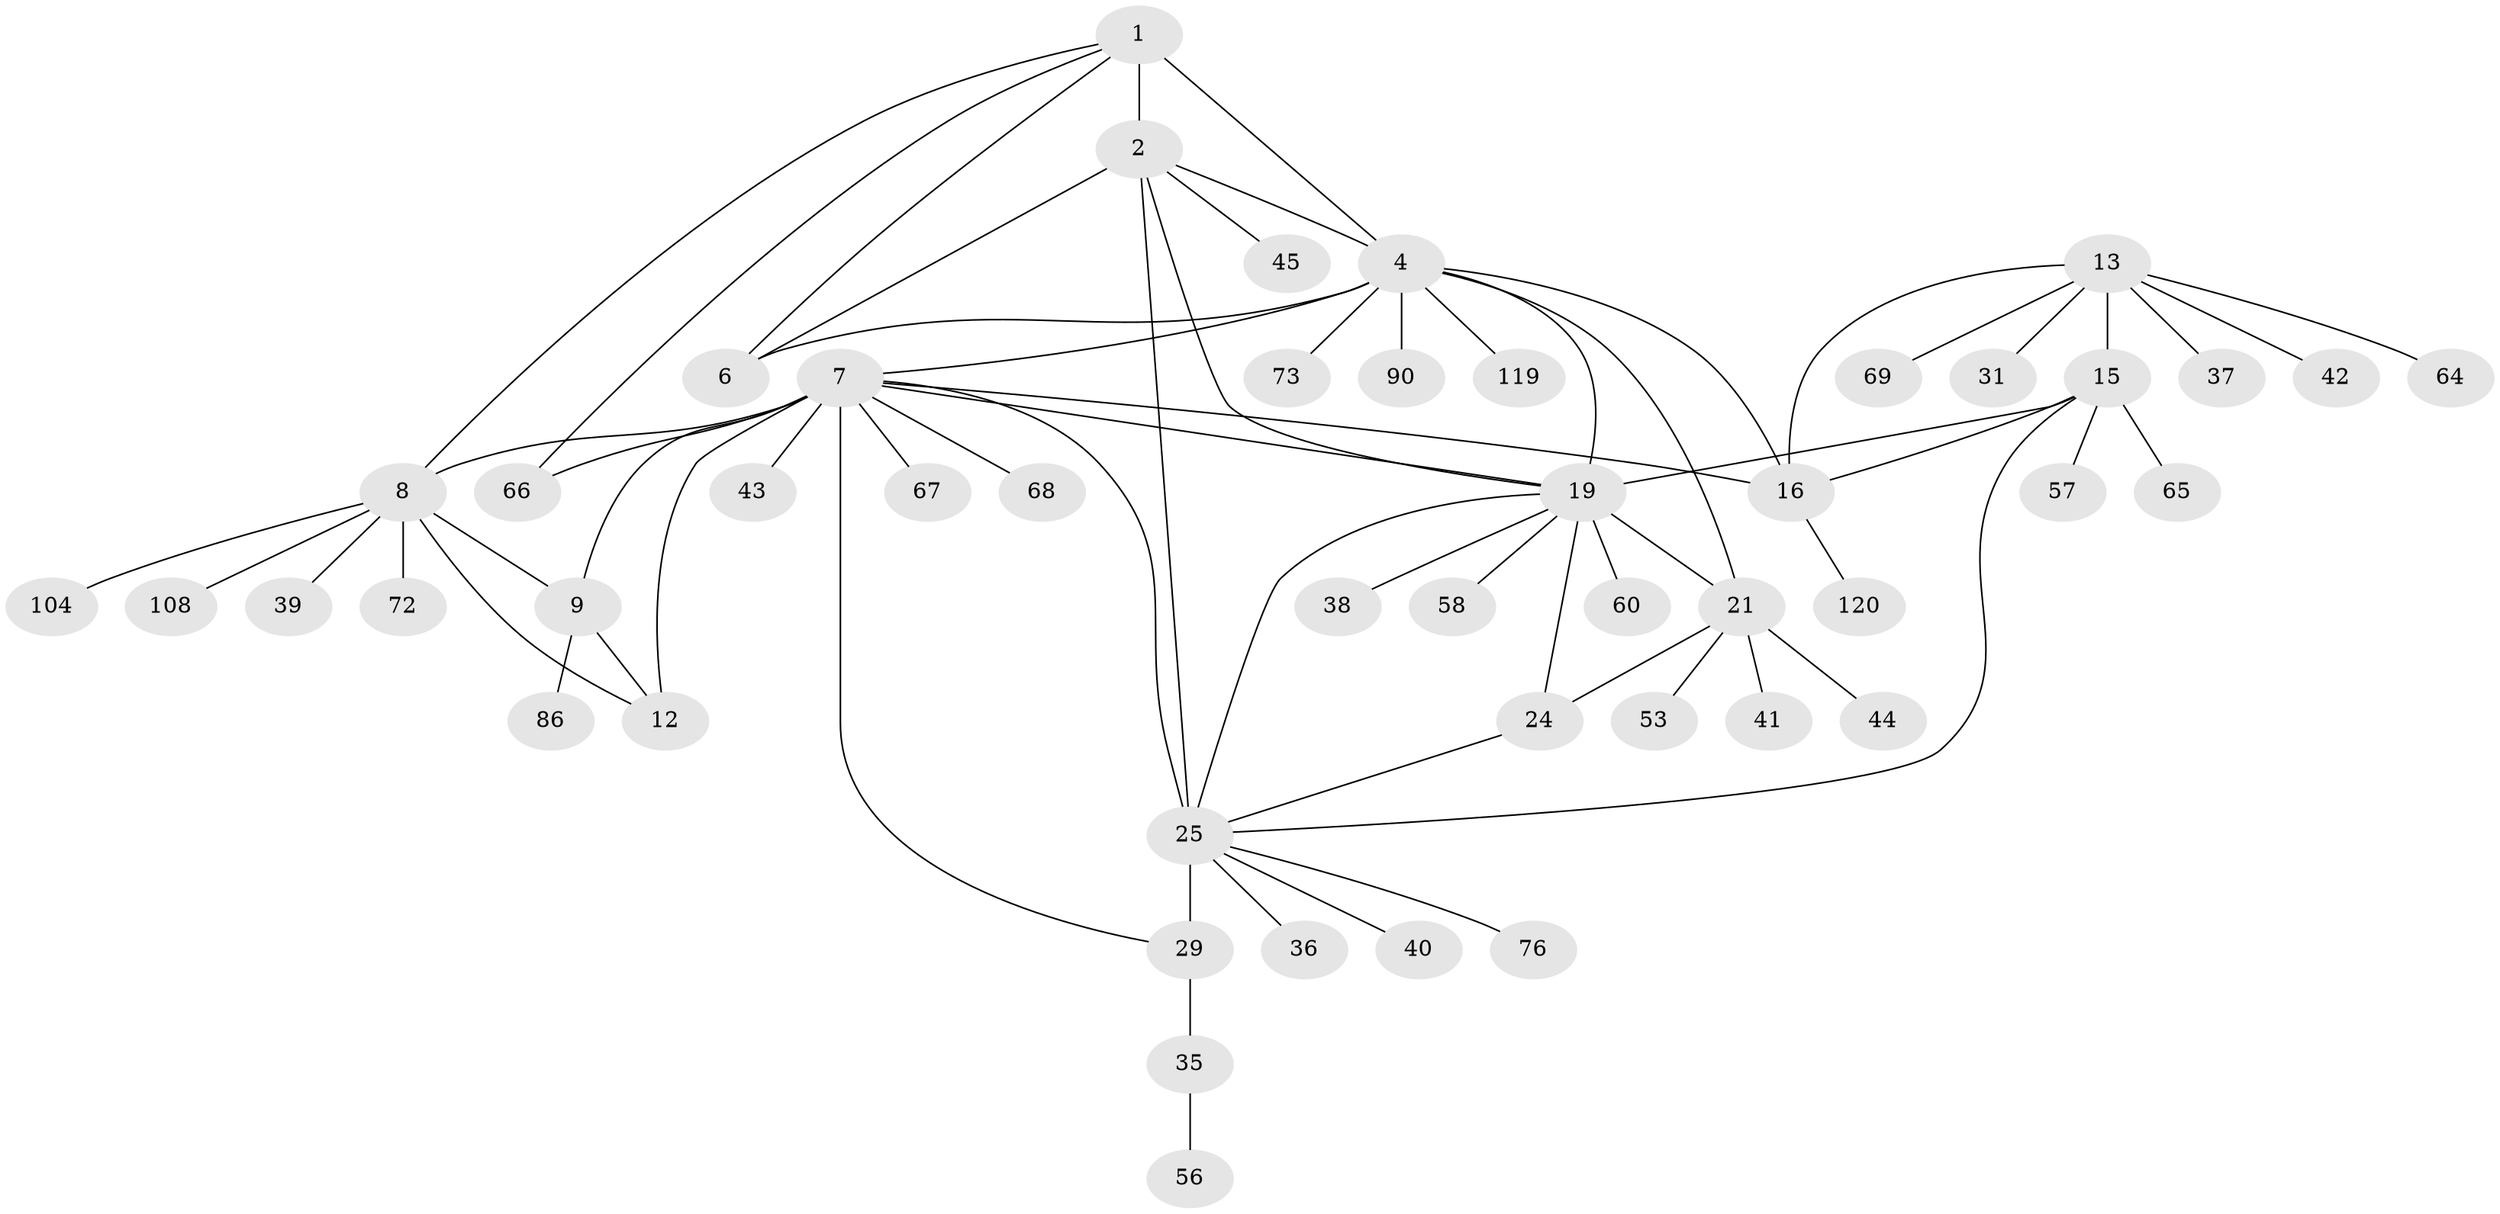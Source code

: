 // original degree distribution, {7: 0.03333333333333333, 6: 0.041666666666666664, 9: 0.058333333333333334, 13: 0.008333333333333333, 5: 0.008333333333333333, 8: 0.05, 11: 0.008333333333333333, 10: 0.03333333333333333, 14: 0.008333333333333333, 1: 0.5833333333333334, 2: 0.13333333333333333, 3: 0.03333333333333333}
// Generated by graph-tools (version 1.1) at 2025/19/03/04/25 18:19:38]
// undirected, 48 vertices, 67 edges
graph export_dot {
graph [start="1"]
  node [color=gray90,style=filled];
  1;
  2 [super="+3+118"];
  4 [super="+33"];
  6 [super="+48+87+88"];
  7 [super="+84+101+63+10+11+61"];
  8;
  9;
  12 [super="+34+99"];
  13 [super="+100+114+115+111+14+17"];
  15 [super="+96+47"];
  16;
  19 [super="+79+71+23+20+50"];
  21 [super="+59+94+22"];
  24 [super="+70+107"];
  25 [super="+26"];
  29 [super="+30"];
  31;
  35;
  36;
  37;
  38;
  39;
  40;
  41;
  42;
  43;
  44;
  45;
  53;
  56;
  57;
  58;
  60;
  64;
  65;
  66;
  67;
  68;
  69 [super="+91"];
  72;
  73 [super="+93"];
  76;
  86;
  90;
  104 [super="+113"];
  108;
  119;
  120;
  1 -- 2 [weight=3];
  1 -- 4;
  1 -- 6;
  1 -- 8;
  1 -- 66;
  2 -- 4 [weight=4];
  2 -- 6 [weight=3];
  2 -- 45;
  2 -- 19;
  2 -- 25 [weight=2];
  4 -- 6;
  4 -- 16;
  4 -- 21;
  4 -- 73;
  4 -- 90;
  4 -- 119;
  4 -- 7;
  4 -- 19;
  7 -- 8 [weight=3];
  7 -- 9 [weight=3];
  7 -- 12 [weight=3];
  7 -- 66;
  7 -- 67;
  7 -- 43;
  7 -- 29;
  7 -- 19;
  7 -- 16;
  7 -- 68;
  7 -- 25;
  8 -- 9;
  8 -- 12;
  8 -- 39;
  8 -- 72;
  8 -- 104;
  8 -- 108;
  9 -- 12;
  9 -- 86;
  13 -- 15 [weight=4];
  13 -- 16 [weight=4];
  13 -- 69;
  13 -- 37;
  13 -- 42;
  13 -- 64;
  13 -- 31;
  15 -- 16;
  15 -- 25;
  15 -- 57;
  15 -- 19;
  15 -- 65;
  16 -- 120;
  19 -- 21 [weight=6];
  19 -- 24 [weight=3];
  19 -- 38;
  19 -- 58;
  19 -- 60;
  19 -- 25;
  21 -- 24 [weight=2];
  21 -- 41;
  21 -- 44;
  21 -- 53;
  24 -- 25;
  25 -- 29 [weight=8];
  25 -- 36;
  25 -- 40;
  25 -- 76;
  29 -- 35;
  35 -- 56;
}
